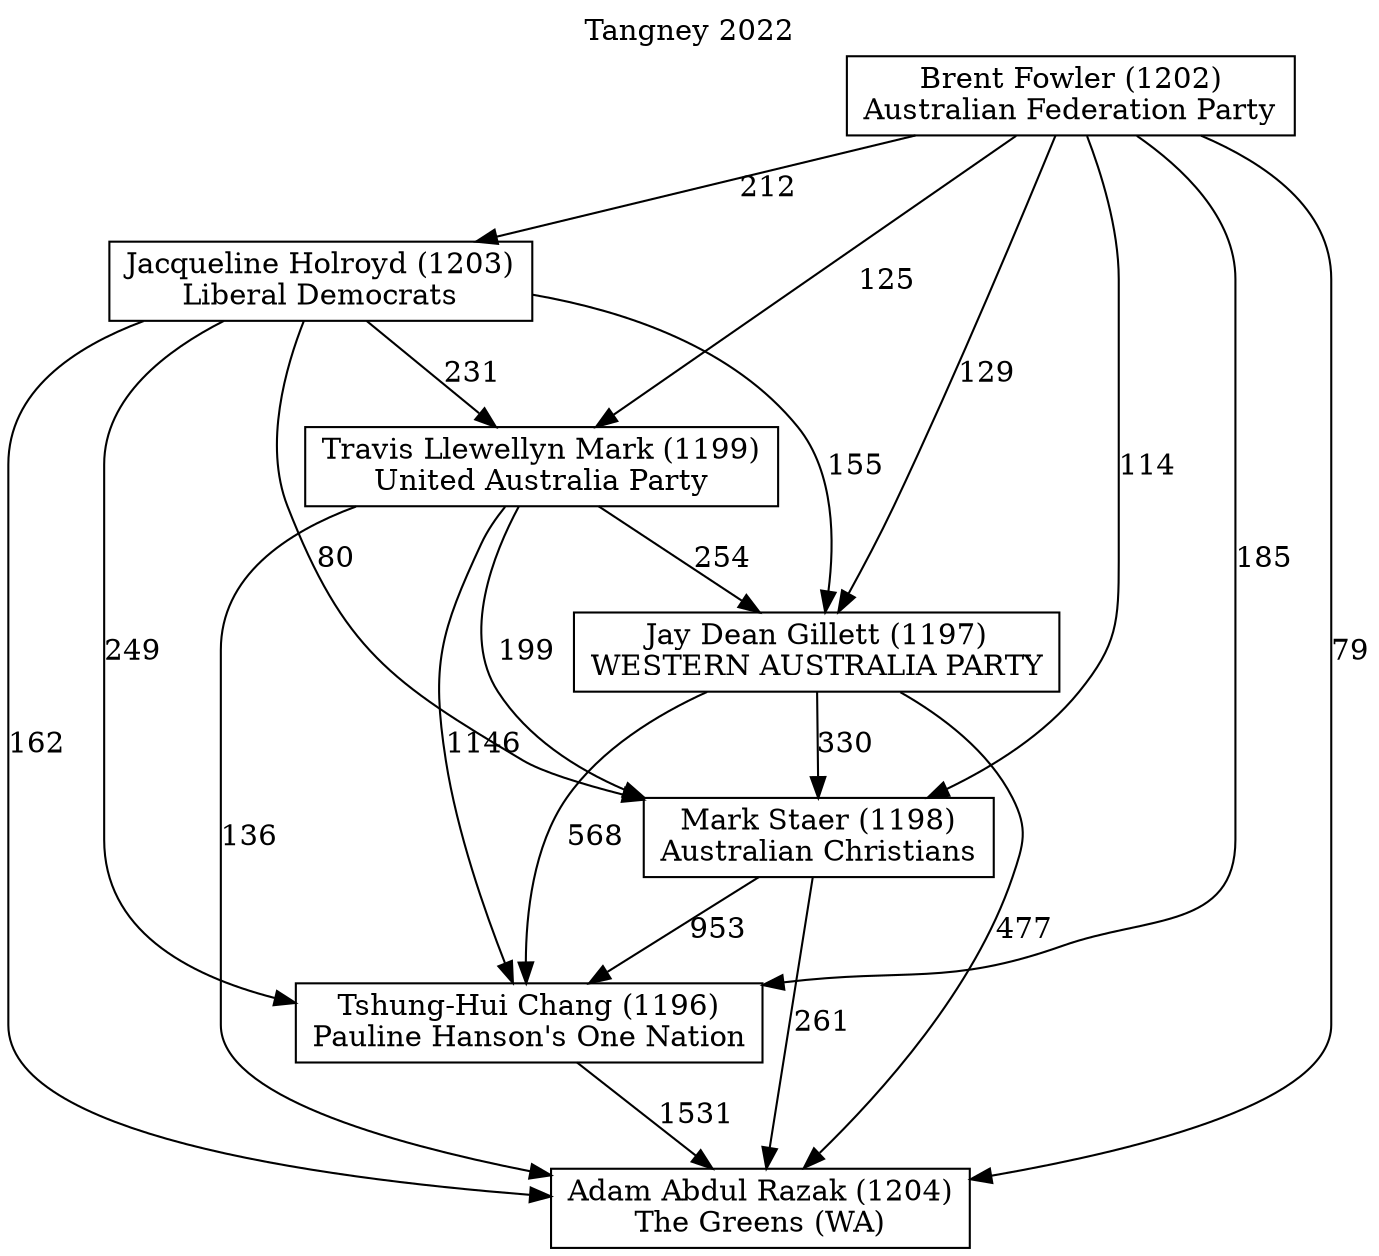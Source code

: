 // House preference flow
digraph "Adam Abdul Razak (1204)_Tangney_2022" {
	graph [label="Tangney 2022" labelloc=t mclimit=10]
	node [shape=box]
	"Jacqueline Holroyd (1203)" [label="Jacqueline Holroyd (1203)
Liberal Democrats"]
	"Mark Staer (1198)" [label="Mark Staer (1198)
Australian Christians"]
	"Brent Fowler (1202)" [label="Brent Fowler (1202)
Australian Federation Party"]
	"Travis Llewellyn Mark (1199)" [label="Travis Llewellyn Mark (1199)
United Australia Party"]
	"Jay Dean Gillett (1197)" [label="Jay Dean Gillett (1197)
WESTERN AUSTRALIA PARTY"]
	"Tshung-Hui Chang (1196)" [label="Tshung-Hui Chang (1196)
Pauline Hanson's One Nation"]
	"Adam Abdul Razak (1204)" [label="Adam Abdul Razak (1204)
The Greens (WA)"]
	"Brent Fowler (1202)" -> "Adam Abdul Razak (1204)" [label=79]
	"Tshung-Hui Chang (1196)" -> "Adam Abdul Razak (1204)" [label=1531]
	"Brent Fowler (1202)" -> "Jay Dean Gillett (1197)" [label=129]
	"Travis Llewellyn Mark (1199)" -> "Adam Abdul Razak (1204)" [label=136]
	"Jacqueline Holroyd (1203)" -> "Tshung-Hui Chang (1196)" [label=249]
	"Jay Dean Gillett (1197)" -> "Mark Staer (1198)" [label=330]
	"Jacqueline Holroyd (1203)" -> "Travis Llewellyn Mark (1199)" [label=231]
	"Travis Llewellyn Mark (1199)" -> "Jay Dean Gillett (1197)" [label=254]
	"Jacqueline Holroyd (1203)" -> "Adam Abdul Razak (1204)" [label=162]
	"Brent Fowler (1202)" -> "Jacqueline Holroyd (1203)" [label=212]
	"Travis Llewellyn Mark (1199)" -> "Tshung-Hui Chang (1196)" [label=1146]
	"Brent Fowler (1202)" -> "Tshung-Hui Chang (1196)" [label=185]
	"Mark Staer (1198)" -> "Tshung-Hui Chang (1196)" [label=953]
	"Jacqueline Holroyd (1203)" -> "Jay Dean Gillett (1197)" [label=155]
	"Mark Staer (1198)" -> "Adam Abdul Razak (1204)" [label=261]
	"Brent Fowler (1202)" -> "Travis Llewellyn Mark (1199)" [label=125]
	"Jay Dean Gillett (1197)" -> "Tshung-Hui Chang (1196)" [label=568]
	"Jay Dean Gillett (1197)" -> "Adam Abdul Razak (1204)" [label=477]
	"Brent Fowler (1202)" -> "Mark Staer (1198)" [label=114]
	"Travis Llewellyn Mark (1199)" -> "Mark Staer (1198)" [label=199]
	"Jacqueline Holroyd (1203)" -> "Mark Staer (1198)" [label=80]
}
